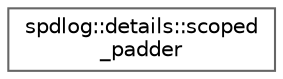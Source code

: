 digraph "类继承关系图"
{
 // LATEX_PDF_SIZE
  bgcolor="transparent";
  edge [fontname=Helvetica,fontsize=10,labelfontname=Helvetica,labelfontsize=10];
  node [fontname=Helvetica,fontsize=10,shape=box,height=0.2,width=0.4];
  rankdir="LR";
  Node0 [id="Node000000",label="spdlog::details::scoped\l_padder",height=0.2,width=0.4,color="grey40", fillcolor="white", style="filled",URL="$classspdlog_1_1details_1_1scoped__padder.html",tooltip=" "];
}
